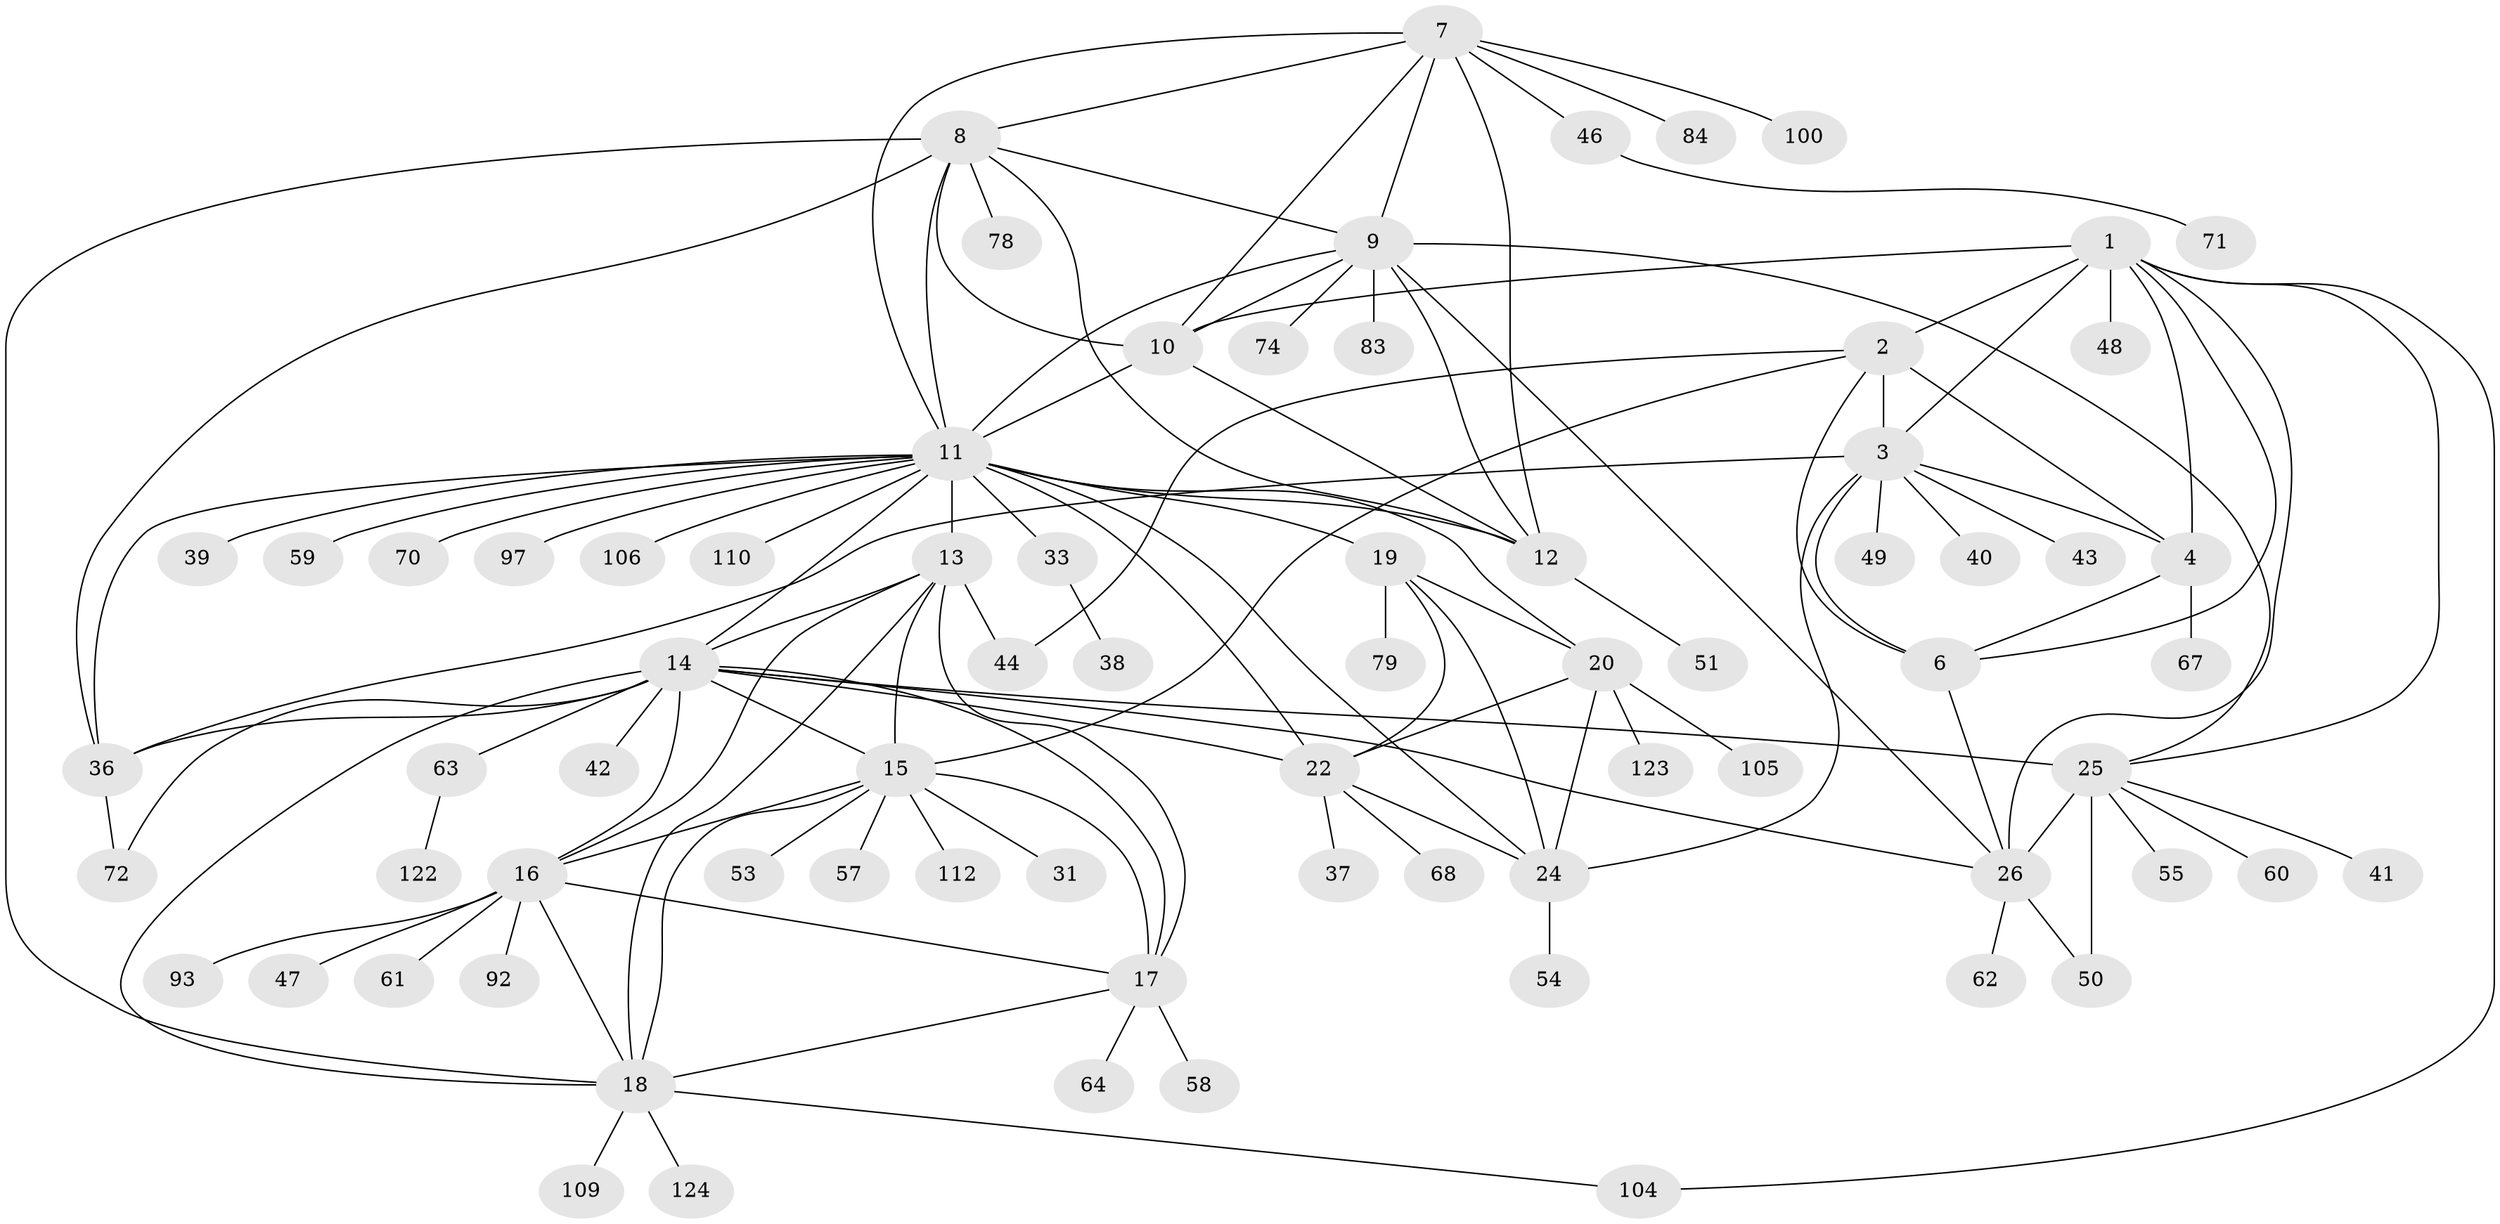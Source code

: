 // original degree distribution, {10: 0.03225806451612903, 7: 0.06451612903225806, 8: 0.03225806451612903, 6: 0.024193548387096774, 12: 0.008064516129032258, 9: 0.04032258064516129, 13: 0.008064516129032258, 14: 0.008064516129032258, 11: 0.016129032258064516, 5: 0.016129032258064516, 1: 0.5645161290322581, 2: 0.16129032258064516, 3: 0.016129032258064516, 4: 0.008064516129032258}
// Generated by graph-tools (version 1.1) at 2025/19/03/04/25 18:19:33]
// undirected, 74 vertices, 123 edges
graph export_dot {
graph [start="1"]
  node [color=gray90,style=filled];
  1;
  2;
  3 [super="+5+66"];
  4;
  6 [super="+107"];
  7;
  8;
  9;
  10 [super="+86"];
  11 [super="+21+35+77+120+96+80"];
  12;
  13 [super="+101+76+52"];
  14 [super="+27+88+75"];
  15;
  16;
  17;
  18;
  19;
  20;
  22 [super="+23"];
  24 [super="+32"];
  25 [super="+28+69+45"];
  26 [super="+87+111+30+34"];
  31;
  33;
  36 [super="+65"];
  37;
  38;
  39;
  40;
  41;
  42;
  43 [super="+73"];
  44;
  46;
  47 [super="+117"];
  48 [super="+103+82+56"];
  49;
  50;
  51;
  53;
  54;
  55;
  57;
  58;
  59 [super="+81"];
  60;
  61;
  62;
  63;
  64;
  67;
  68;
  70;
  71;
  72;
  74;
  78;
  79;
  83;
  84;
  92;
  93;
  97;
  100;
  104;
  105;
  106;
  109;
  110;
  112;
  122;
  123;
  124;
  1 -- 2;
  1 -- 3 [weight=2];
  1 -- 4;
  1 -- 6;
  1 -- 10;
  1 -- 26;
  1 -- 48;
  1 -- 104;
  1 -- 25;
  2 -- 3 [weight=2];
  2 -- 4;
  2 -- 6;
  2 -- 15;
  2 -- 44;
  3 -- 4 [weight=2];
  3 -- 6 [weight=2];
  3 -- 40;
  3 -- 49;
  3 -- 43;
  3 -- 24;
  3 -- 36;
  4 -- 6;
  4 -- 67;
  6 -- 26;
  7 -- 8;
  7 -- 9;
  7 -- 10;
  7 -- 11;
  7 -- 12;
  7 -- 46;
  7 -- 84;
  7 -- 100;
  8 -- 9;
  8 -- 10;
  8 -- 11;
  8 -- 12;
  8 -- 18;
  8 -- 36;
  8 -- 78;
  9 -- 10;
  9 -- 11;
  9 -- 12;
  9 -- 74;
  9 -- 83;
  9 -- 25;
  9 -- 26;
  10 -- 11;
  10 -- 12;
  11 -- 12;
  11 -- 39;
  11 -- 70;
  11 -- 33;
  11 -- 97;
  11 -- 106;
  11 -- 13;
  11 -- 110;
  11 -- 19 [weight=2];
  11 -- 20;
  11 -- 22 [weight=2];
  11 -- 24;
  11 -- 59;
  11 -- 36;
  11 -- 14;
  12 -- 51;
  13 -- 14;
  13 -- 15;
  13 -- 16;
  13 -- 17;
  13 -- 18;
  13 -- 44;
  14 -- 15;
  14 -- 16;
  14 -- 17;
  14 -- 18;
  14 -- 72;
  14 -- 42;
  14 -- 25 [weight=3];
  14 -- 26 [weight=2];
  14 -- 63;
  14 -- 36;
  14 -- 22;
  15 -- 16;
  15 -- 17;
  15 -- 18;
  15 -- 31;
  15 -- 53;
  15 -- 57;
  15 -- 112;
  16 -- 17;
  16 -- 18;
  16 -- 47;
  16 -- 61;
  16 -- 92;
  16 -- 93;
  17 -- 18;
  17 -- 58;
  17 -- 64;
  18 -- 104;
  18 -- 109;
  18 -- 124;
  19 -- 20;
  19 -- 22 [weight=2];
  19 -- 24;
  19 -- 79;
  20 -- 22 [weight=2];
  20 -- 24;
  20 -- 105;
  20 -- 123;
  22 -- 24 [weight=2];
  22 -- 37;
  22 -- 68;
  24 -- 54;
  25 -- 26 [weight=6];
  25 -- 41;
  25 -- 50;
  25 -- 55;
  25 -- 60;
  26 -- 62;
  26 -- 50;
  33 -- 38;
  36 -- 72;
  46 -- 71;
  63 -- 122;
}

